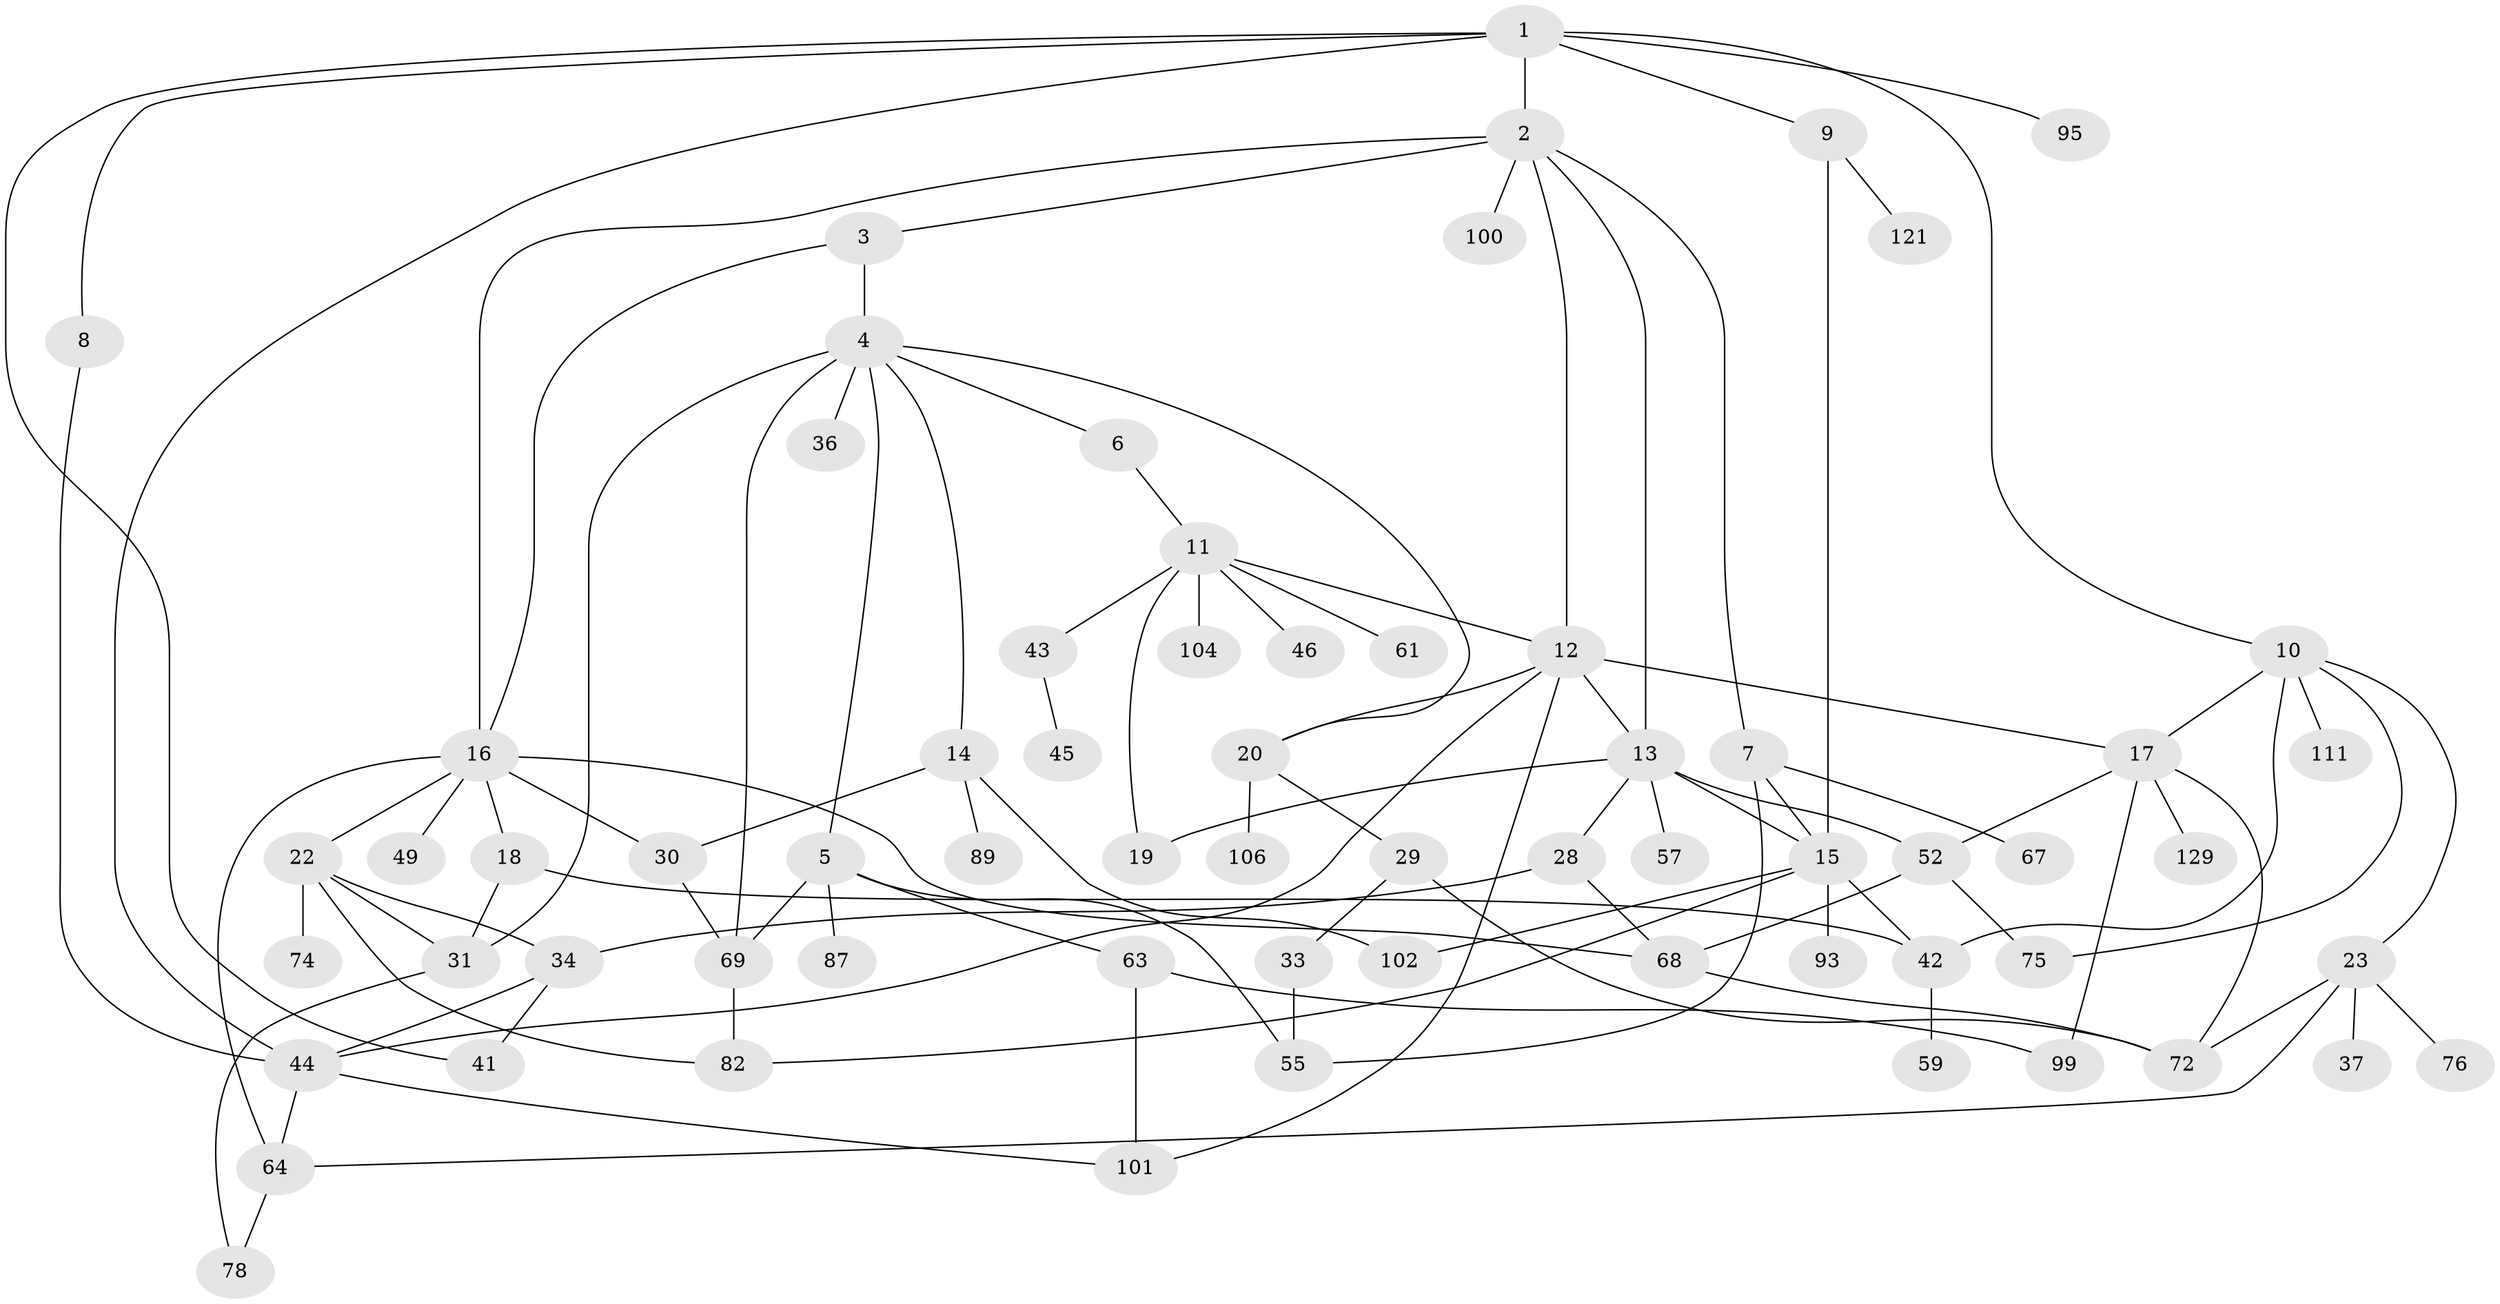 // original degree distribution, {8: 0.007518796992481203, 7: 0.007518796992481203, 3: 0.21804511278195488, 9: 0.007518796992481203, 5: 0.06766917293233082, 2: 0.24812030075187969, 6: 0.045112781954887216, 4: 0.09774436090225563, 1: 0.3007518796992481}
// Generated by graph-tools (version 1.1) at 2025/13/03/09/25 04:13:37]
// undirected, 66 vertices, 103 edges
graph export_dot {
graph [start="1"]
  node [color=gray90,style=filled];
  1;
  2 [super="+26"];
  3;
  4;
  5 [super="+32"];
  6;
  7 [super="+25+35"];
  8;
  9;
  10;
  11 [super="+24+77+110"];
  12 [super="+90+98+65+79"];
  13 [super="+54"];
  14 [super="+133+38"];
  15 [super="+27+58+122+47"];
  16 [super="+60+50+21"];
  17;
  18 [super="+86"];
  19;
  20 [super="+40"];
  22 [super="+53"];
  23 [super="+97"];
  28 [super="+56+51"];
  29;
  30;
  31 [super="+103+117"];
  33 [super="+70"];
  34;
  36 [super="+73"];
  37;
  41;
  42 [super="+120+48"];
  43 [super="+94"];
  44 [super="+85+105+113"];
  45;
  46;
  49;
  52;
  55 [super="+66"];
  57 [super="+62"];
  59;
  61;
  63;
  64 [super="+71"];
  67;
  68 [super="+108"];
  69 [super="+107"];
  72;
  74;
  75;
  76;
  78;
  82 [super="+91"];
  87;
  89;
  93;
  95;
  99;
  100;
  101;
  102;
  104;
  106;
  111 [super="+125"];
  121;
  129;
  1 -- 2 [weight=2];
  1 -- 8;
  1 -- 9;
  1 -- 10;
  1 -- 41;
  1 -- 95;
  1 -- 44;
  2 -- 3;
  2 -- 7;
  2 -- 12;
  2 -- 13;
  2 -- 16;
  2 -- 100;
  3 -- 4;
  3 -- 16;
  4 -- 5;
  4 -- 6;
  4 -- 14;
  4 -- 20;
  4 -- 36 [weight=2];
  4 -- 31;
  4 -- 69;
  5 -- 63;
  5 -- 87;
  5 -- 55;
  5 -- 69;
  6 -- 11;
  7 -- 55;
  7 -- 67;
  7 -- 15;
  8 -- 44;
  9 -- 15;
  9 -- 121;
  10 -- 17;
  10 -- 23;
  10 -- 42;
  10 -- 111;
  10 -- 75;
  11 -- 61;
  11 -- 104;
  11 -- 43;
  11 -- 12;
  11 -- 46;
  11 -- 19;
  12 -- 20;
  12 -- 17;
  12 -- 101;
  12 -- 13;
  12 -- 44;
  13 -- 19;
  13 -- 28;
  13 -- 15;
  13 -- 57;
  13 -- 52;
  14 -- 102;
  14 -- 30;
  14 -- 89;
  15 -- 102;
  15 -- 93;
  15 -- 82;
  15 -- 42;
  16 -- 18;
  16 -- 64 [weight=2];
  16 -- 49;
  16 -- 68;
  16 -- 22;
  16 -- 30;
  17 -- 52;
  17 -- 99;
  17 -- 129;
  17 -- 72;
  18 -- 31;
  18 -- 42;
  20 -- 29;
  20 -- 106;
  22 -- 34;
  22 -- 74;
  22 -- 31;
  22 -- 82;
  23 -- 37;
  23 -- 76;
  23 -- 64;
  23 -- 72;
  28 -- 34;
  28 -- 68;
  29 -- 33;
  29 -- 72;
  30 -- 69;
  31 -- 78;
  33 -- 55;
  34 -- 44;
  34 -- 41;
  42 -- 59;
  43 -- 45;
  44 -- 64 [weight=2];
  44 -- 101;
  52 -- 75;
  52 -- 68;
  63 -- 101;
  63 -- 99;
  64 -- 78;
  68 -- 72;
  69 -- 82;
}
